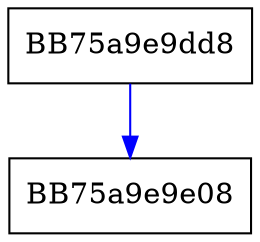 digraph StringCopyPrintfW {
  node [shape="box"];
  graph [splines=ortho];
  BB75a9e9dd8 -> BB75a9e9e08 [color="blue"];
}